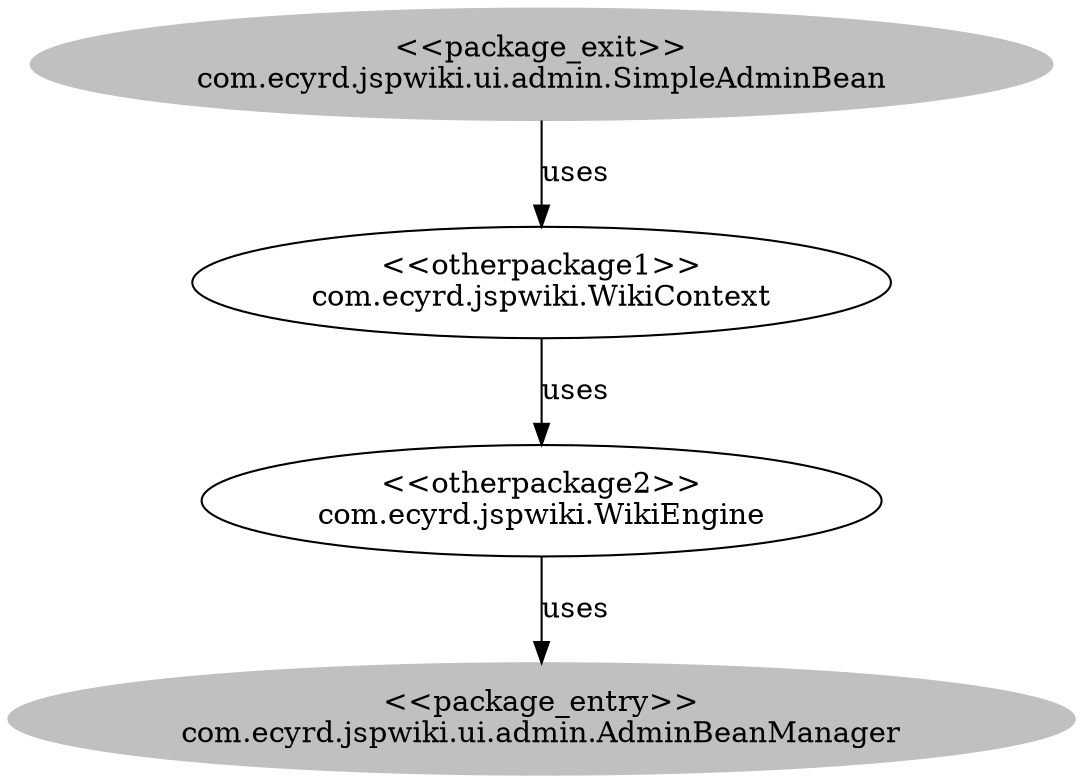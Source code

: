 digraph cd {
	com_ecyrd_jspwiki_ui_admin_SimpleAdminBean [label="<<package_exit>>
com.ecyrd.jspwiki.ui.admin.SimpleAdminBean",style=filled,color="grey"];
	com_ecyrd_jspwiki_ui_admin_AdminBeanManager [label="<<package_entry>>
com.ecyrd.jspwiki.ui.admin.AdminBeanManager",style=filled,color="grey"];
	com_ecyrd_jspwiki_WikiContext [label="<<otherpackage1>>
com.ecyrd.jspwiki.WikiContext"];
	com_ecyrd_jspwiki_WikiEngine [label="<<otherpackage2>>
com.ecyrd.jspwiki.WikiEngine"];
	com_ecyrd_jspwiki_ui_admin_SimpleAdminBean -> com_ecyrd_jspwiki_WikiContext [label=uses];
	com_ecyrd_jspwiki_WikiEngine -> com_ecyrd_jspwiki_ui_admin_AdminBeanManager [label=uses];
	com_ecyrd_jspwiki_WikiContext -> com_ecyrd_jspwiki_WikiEngine [label=uses];
}
